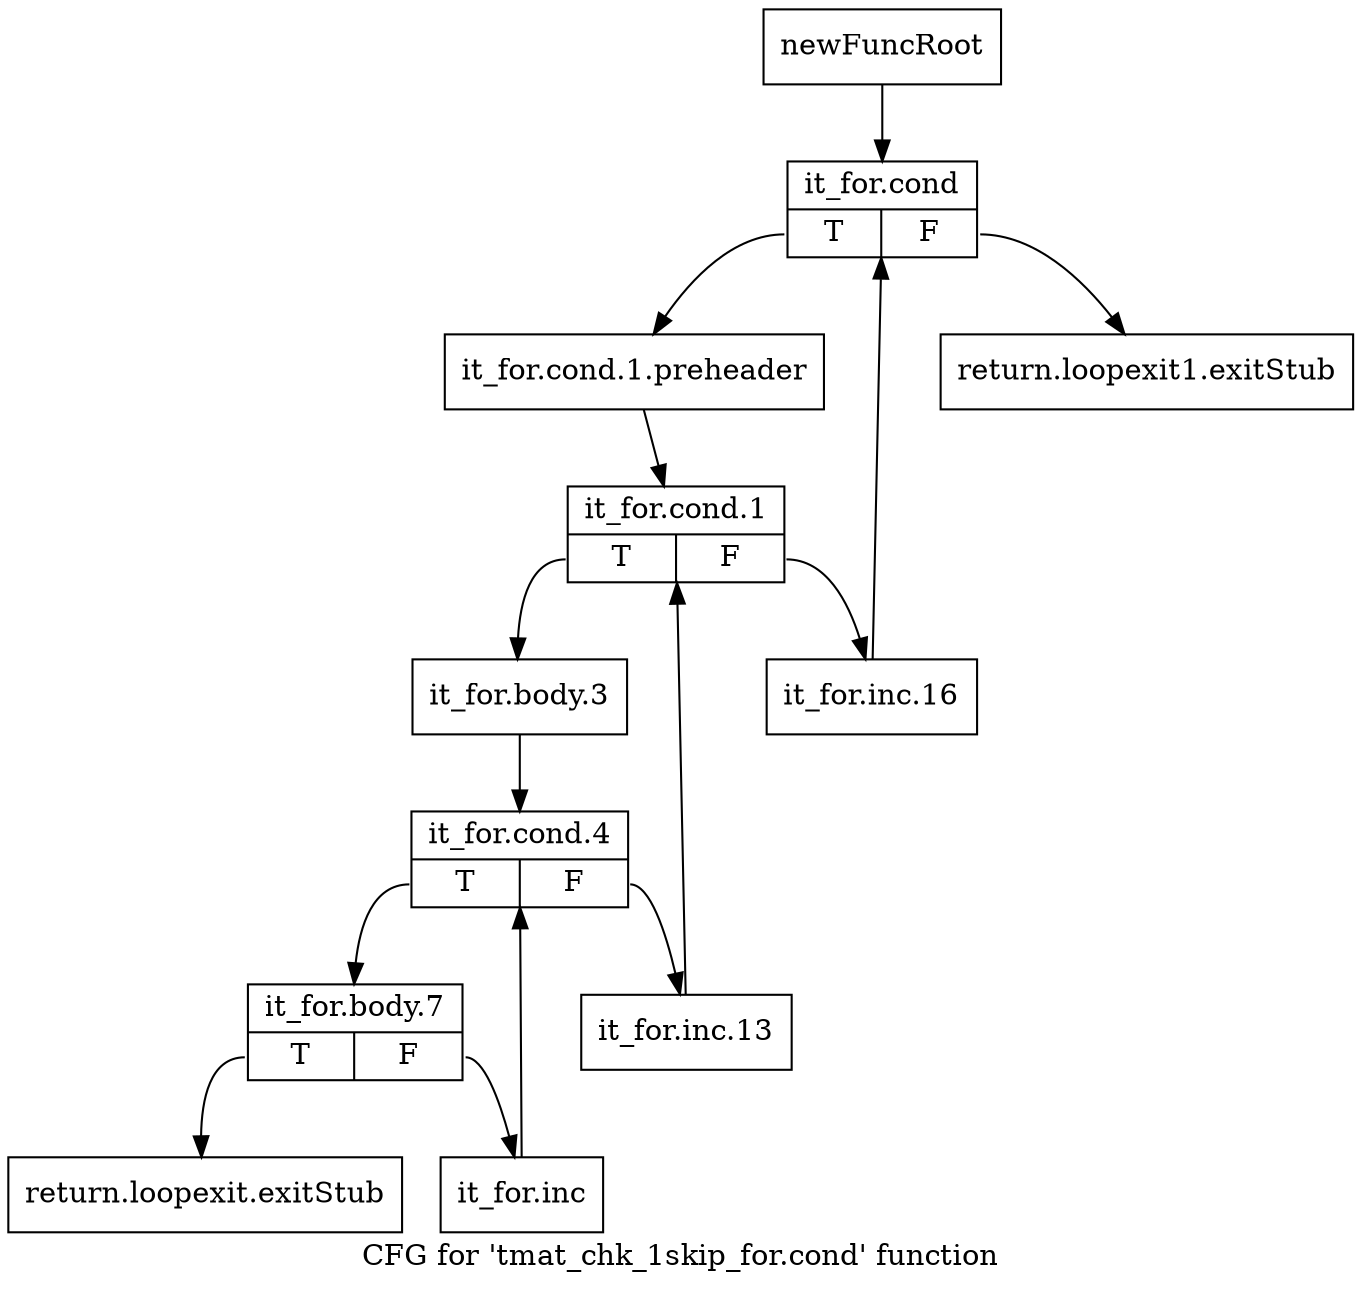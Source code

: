 digraph "CFG for 'tmat_chk_1skip_for.cond' function" {
	label="CFG for 'tmat_chk_1skip_for.cond' function";

	Node0x13467b0 [shape=record,label="{newFuncRoot}"];
	Node0x13467b0 -> Node0x13468a0;
	Node0x1346800 [shape=record,label="{return.loopexit1.exitStub}"];
	Node0x1346850 [shape=record,label="{return.loopexit.exitStub}"];
	Node0x13468a0 [shape=record,label="{it_for.cond|{<s0>T|<s1>F}}"];
	Node0x13468a0:s0 -> Node0x13468f0;
	Node0x13468a0:s1 -> Node0x1346800;
	Node0x13468f0 [shape=record,label="{it_for.cond.1.preheader}"];
	Node0x13468f0 -> Node0x1346940;
	Node0x1346940 [shape=record,label="{it_for.cond.1|{<s0>T|<s1>F}}"];
	Node0x1346940:s0 -> Node0x13469e0;
	Node0x1346940:s1 -> Node0x1346990;
	Node0x1346990 [shape=record,label="{it_for.inc.16}"];
	Node0x1346990 -> Node0x13468a0;
	Node0x13469e0 [shape=record,label="{it_for.body.3}"];
	Node0x13469e0 -> Node0x1346a30;
	Node0x1346a30 [shape=record,label="{it_for.cond.4|{<s0>T|<s1>F}}"];
	Node0x1346a30:s0 -> Node0x1346ad0;
	Node0x1346a30:s1 -> Node0x1346a80;
	Node0x1346a80 [shape=record,label="{it_for.inc.13}"];
	Node0x1346a80 -> Node0x1346940;
	Node0x1346ad0 [shape=record,label="{it_for.body.7|{<s0>T|<s1>F}}"];
	Node0x1346ad0:s0 -> Node0x1346850;
	Node0x1346ad0:s1 -> Node0x1346b20;
	Node0x1346b20 [shape=record,label="{it_for.inc}"];
	Node0x1346b20 -> Node0x1346a30;
}
